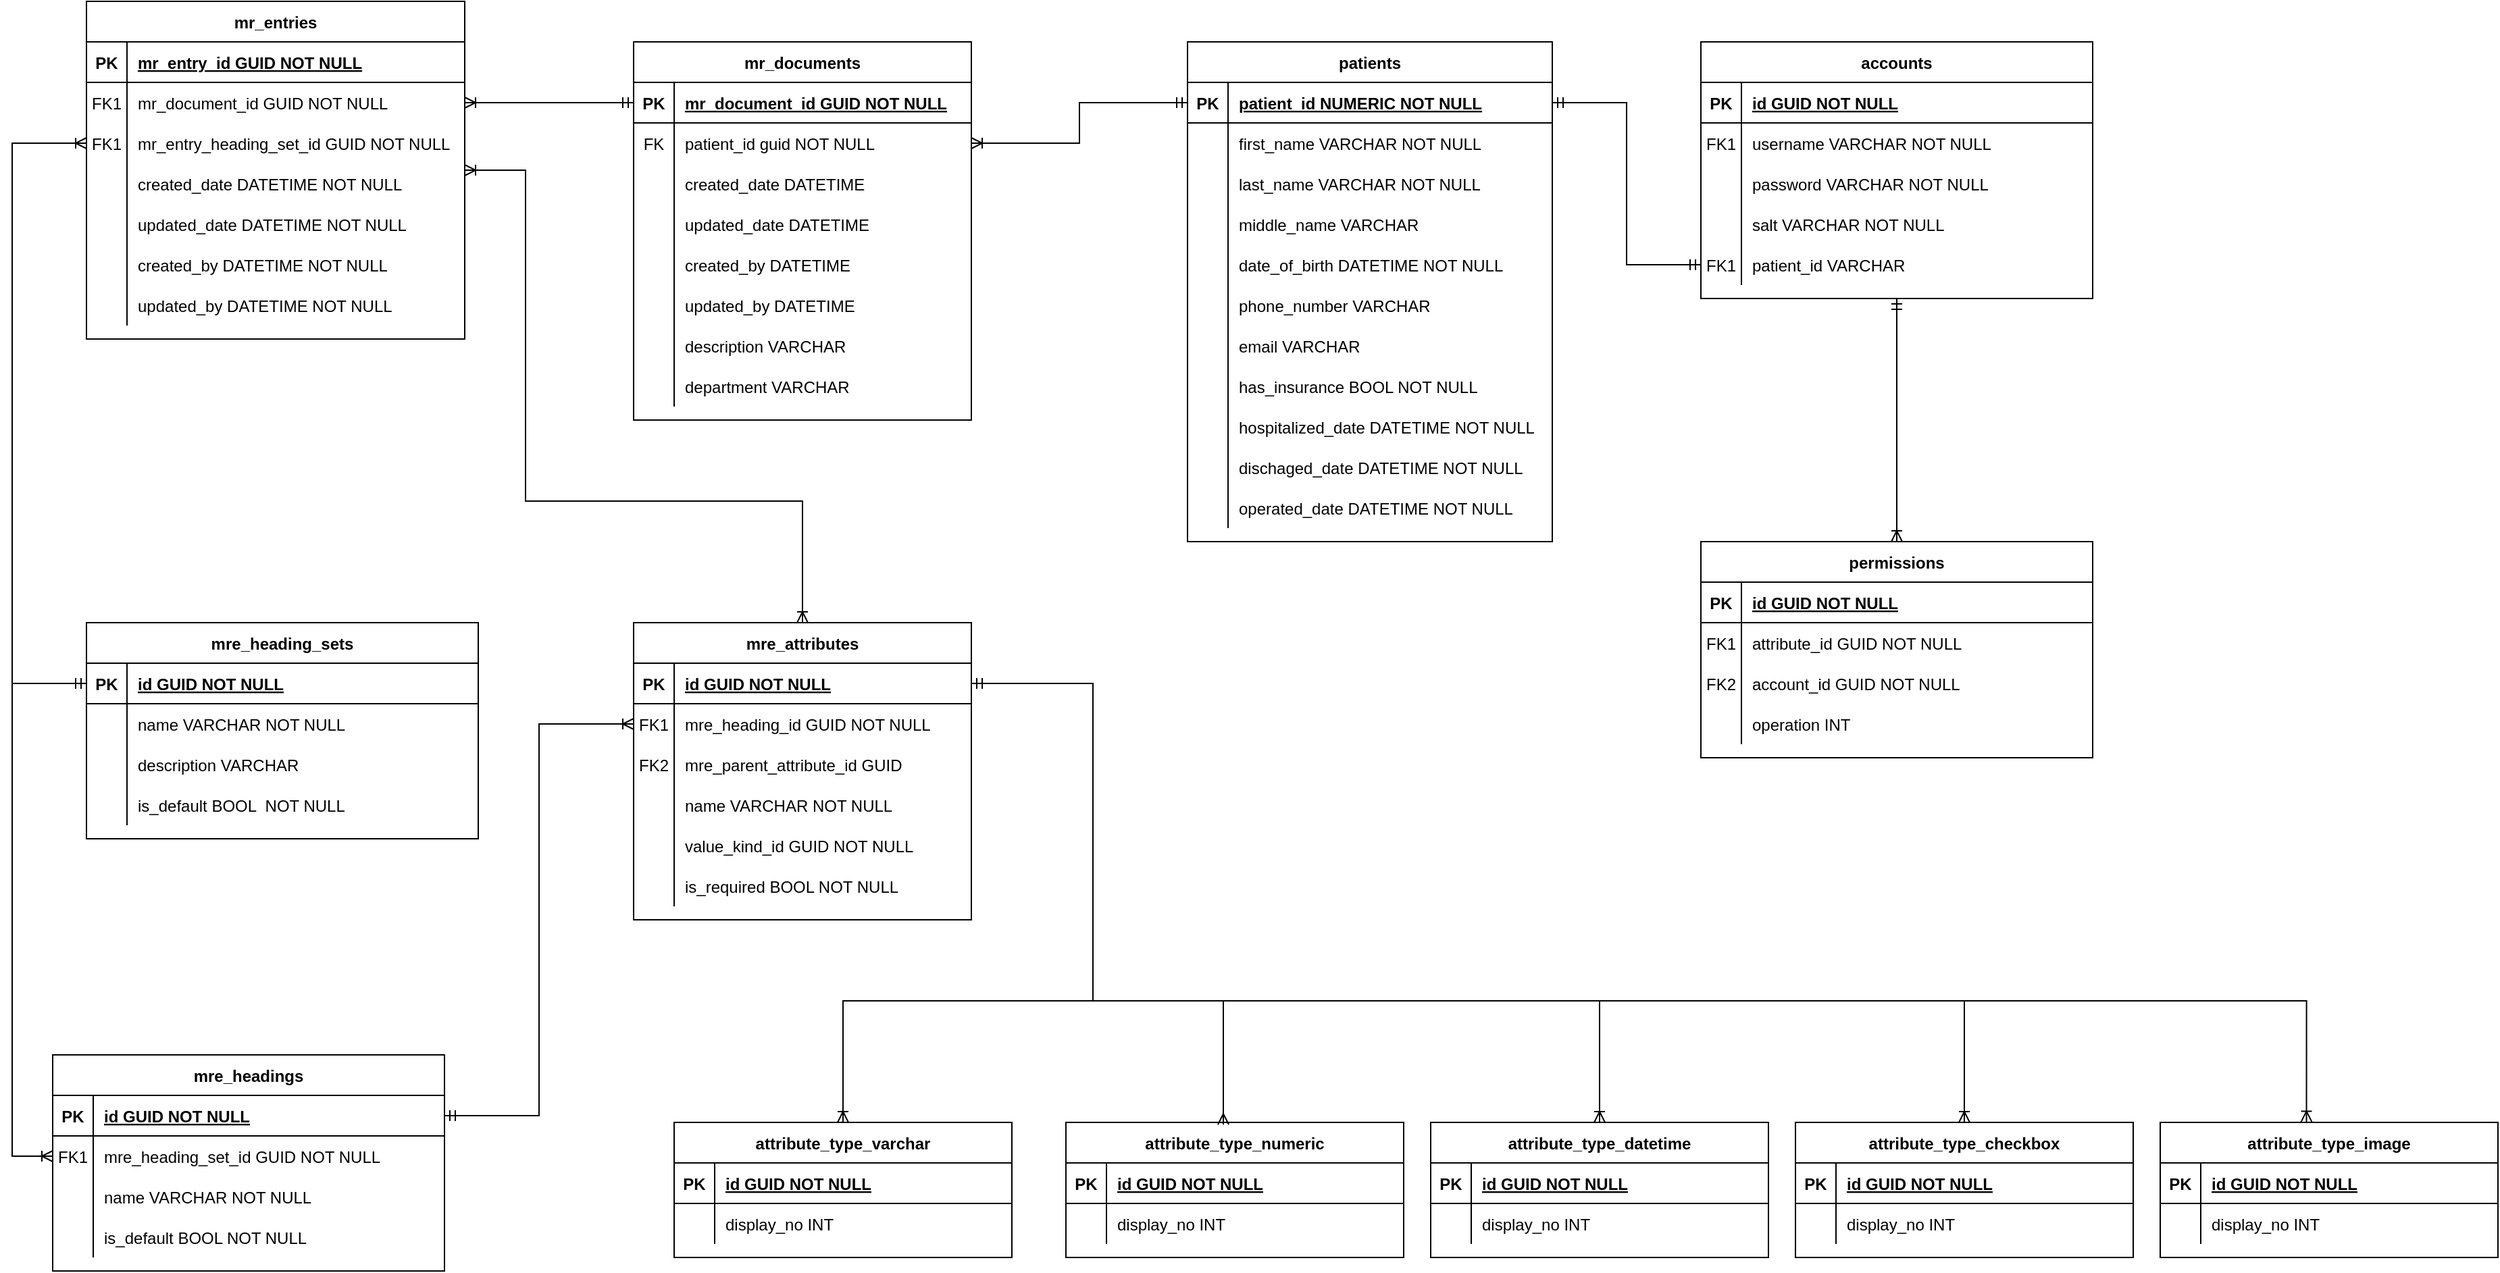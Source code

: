 <mxfile version="14.5.0"><diagram id="R2lEEEUBdFMjLlhIrx00" name="Page-1"><mxGraphModel dx="2725" dy="1283" grid="1" gridSize="10" guides="1" tooltips="1" connect="1" arrows="1" fold="1" page="1" pageScale="1" pageWidth="850" pageHeight="1100" math="0" shadow="0" extFonts="Permanent Marker^https://fonts.googleapis.com/css?family=Permanent+Marker"><root><mxCell id="0"/><mxCell id="1" parent="0"/><mxCell id="C-vyLk0tnHw3VtMMgP7b-2" value="patients" style="shape=table;startSize=30;container=1;collapsible=1;childLayout=tableLayout;fixedRows=1;rowLines=0;fontStyle=1;align=center;resizeLast=1;" parent="1" vertex="1"><mxGeometry x="450" y="90" width="270" height="370" as="geometry"/></mxCell><mxCell id="C-vyLk0tnHw3VtMMgP7b-3" value="" style="shape=partialRectangle;collapsible=0;dropTarget=0;pointerEvents=0;fillColor=none;points=[[0,0.5],[1,0.5]];portConstraint=eastwest;top=0;left=0;right=0;bottom=1;" parent="C-vyLk0tnHw3VtMMgP7b-2" vertex="1"><mxGeometry y="30" width="270" height="30" as="geometry"/></mxCell><mxCell id="C-vyLk0tnHw3VtMMgP7b-4" value="PK" style="shape=partialRectangle;overflow=hidden;connectable=0;fillColor=none;top=0;left=0;bottom=0;right=0;fontStyle=1;" parent="C-vyLk0tnHw3VtMMgP7b-3" vertex="1"><mxGeometry width="30" height="30" as="geometry"/></mxCell><mxCell id="C-vyLk0tnHw3VtMMgP7b-5" value="patient_id NUMERIC NOT NULL" style="shape=partialRectangle;overflow=hidden;connectable=0;fillColor=none;top=0;left=0;bottom=0;right=0;align=left;spacingLeft=6;fontStyle=5;" parent="C-vyLk0tnHw3VtMMgP7b-3" vertex="1"><mxGeometry x="30" width="240" height="30" as="geometry"/></mxCell><mxCell id="C-vyLk0tnHw3VtMMgP7b-6" value="" style="shape=partialRectangle;collapsible=0;dropTarget=0;pointerEvents=0;fillColor=none;points=[[0,0.5],[1,0.5]];portConstraint=eastwest;top=0;left=0;right=0;bottom=0;" parent="C-vyLk0tnHw3VtMMgP7b-2" vertex="1"><mxGeometry y="60" width="270" height="30" as="geometry"/></mxCell><mxCell id="C-vyLk0tnHw3VtMMgP7b-7" value="" style="shape=partialRectangle;overflow=hidden;connectable=0;fillColor=none;top=0;left=0;bottom=0;right=0;" parent="C-vyLk0tnHw3VtMMgP7b-6" vertex="1"><mxGeometry width="30" height="30" as="geometry"/></mxCell><mxCell id="C-vyLk0tnHw3VtMMgP7b-8" value="first_name VARCHAR NOT NULL" style="shape=partialRectangle;overflow=hidden;connectable=0;fillColor=none;top=0;left=0;bottom=0;right=0;align=left;spacingLeft=6;" parent="C-vyLk0tnHw3VtMMgP7b-6" vertex="1"><mxGeometry x="30" width="240" height="30" as="geometry"/></mxCell><mxCell id="C-vyLk0tnHw3VtMMgP7b-9" value="" style="shape=partialRectangle;collapsible=0;dropTarget=0;pointerEvents=0;fillColor=none;points=[[0,0.5],[1,0.5]];portConstraint=eastwest;top=0;left=0;right=0;bottom=0;" parent="C-vyLk0tnHw3VtMMgP7b-2" vertex="1"><mxGeometry y="90" width="270" height="30" as="geometry"/></mxCell><mxCell id="C-vyLk0tnHw3VtMMgP7b-10" value="" style="shape=partialRectangle;overflow=hidden;connectable=0;fillColor=none;top=0;left=0;bottom=0;right=0;" parent="C-vyLk0tnHw3VtMMgP7b-9" vertex="1"><mxGeometry width="30" height="30" as="geometry"/></mxCell><mxCell id="C-vyLk0tnHw3VtMMgP7b-11" value="last_name VARCHAR NOT NULL" style="shape=partialRectangle;overflow=hidden;connectable=0;fillColor=none;top=0;left=0;bottom=0;right=0;align=left;spacingLeft=6;" parent="C-vyLk0tnHw3VtMMgP7b-9" vertex="1"><mxGeometry x="30" width="240" height="30" as="geometry"/></mxCell><mxCell id="lvaLEvs-_A9bUy7tsKuC-11" value="" style="shape=partialRectangle;collapsible=0;dropTarget=0;pointerEvents=0;fillColor=none;points=[[0,0.5],[1,0.5]];portConstraint=eastwest;top=0;left=0;right=0;bottom=0;" vertex="1" parent="C-vyLk0tnHw3VtMMgP7b-2"><mxGeometry y="120" width="270" height="30" as="geometry"/></mxCell><mxCell id="lvaLEvs-_A9bUy7tsKuC-12" value="" style="shape=partialRectangle;overflow=hidden;connectable=0;fillColor=none;top=0;left=0;bottom=0;right=0;" vertex="1" parent="lvaLEvs-_A9bUy7tsKuC-11"><mxGeometry width="30" height="30" as="geometry"/></mxCell><mxCell id="lvaLEvs-_A9bUy7tsKuC-13" value="middle_name VARCHAR" style="shape=partialRectangle;overflow=hidden;connectable=0;fillColor=none;top=0;left=0;bottom=0;right=0;align=left;spacingLeft=6;" vertex="1" parent="lvaLEvs-_A9bUy7tsKuC-11"><mxGeometry x="30" width="240" height="30" as="geometry"/></mxCell><mxCell id="lvaLEvs-_A9bUy7tsKuC-14" value="" style="shape=partialRectangle;collapsible=0;dropTarget=0;pointerEvents=0;fillColor=none;points=[[0,0.5],[1,0.5]];portConstraint=eastwest;top=0;left=0;right=0;bottom=0;" vertex="1" parent="C-vyLk0tnHw3VtMMgP7b-2"><mxGeometry y="150" width="270" height="30" as="geometry"/></mxCell><mxCell id="lvaLEvs-_A9bUy7tsKuC-15" value="" style="shape=partialRectangle;overflow=hidden;connectable=0;fillColor=none;top=0;left=0;bottom=0;right=0;" vertex="1" parent="lvaLEvs-_A9bUy7tsKuC-14"><mxGeometry width="30" height="30" as="geometry"/></mxCell><mxCell id="lvaLEvs-_A9bUy7tsKuC-16" value="date_of_birth DATETIME NOT NULL" style="shape=partialRectangle;overflow=hidden;connectable=0;fillColor=none;top=0;left=0;bottom=0;right=0;align=left;spacingLeft=6;" vertex="1" parent="lvaLEvs-_A9bUy7tsKuC-14"><mxGeometry x="30" width="240" height="30" as="geometry"/></mxCell><mxCell id="lvaLEvs-_A9bUy7tsKuC-35" value="" style="shape=partialRectangle;collapsible=0;dropTarget=0;pointerEvents=0;fillColor=none;points=[[0,0.5],[1,0.5]];portConstraint=eastwest;top=0;left=0;right=0;bottom=0;" vertex="1" parent="C-vyLk0tnHw3VtMMgP7b-2"><mxGeometry y="180" width="270" height="30" as="geometry"/></mxCell><mxCell id="lvaLEvs-_A9bUy7tsKuC-36" value="" style="shape=partialRectangle;overflow=hidden;connectable=0;fillColor=none;top=0;left=0;bottom=0;right=0;" vertex="1" parent="lvaLEvs-_A9bUy7tsKuC-35"><mxGeometry width="30" height="30" as="geometry"/></mxCell><mxCell id="lvaLEvs-_A9bUy7tsKuC-37" value="phone_number VARCHAR" style="shape=partialRectangle;overflow=hidden;connectable=0;fillColor=none;top=0;left=0;bottom=0;right=0;align=left;spacingLeft=6;" vertex="1" parent="lvaLEvs-_A9bUy7tsKuC-35"><mxGeometry x="30" width="240" height="30" as="geometry"/></mxCell><mxCell id="lvaLEvs-_A9bUy7tsKuC-38" value="" style="shape=partialRectangle;collapsible=0;dropTarget=0;pointerEvents=0;fillColor=none;points=[[0,0.5],[1,0.5]];portConstraint=eastwest;top=0;left=0;right=0;bottom=0;" vertex="1" parent="C-vyLk0tnHw3VtMMgP7b-2"><mxGeometry y="210" width="270" height="30" as="geometry"/></mxCell><mxCell id="lvaLEvs-_A9bUy7tsKuC-39" value="" style="shape=partialRectangle;overflow=hidden;connectable=0;fillColor=none;top=0;left=0;bottom=0;right=0;" vertex="1" parent="lvaLEvs-_A9bUy7tsKuC-38"><mxGeometry width="30" height="30" as="geometry"/></mxCell><mxCell id="lvaLEvs-_A9bUy7tsKuC-40" value="email VARCHAR" style="shape=partialRectangle;overflow=hidden;connectable=0;fillColor=none;top=0;left=0;bottom=0;right=0;align=left;spacingLeft=6;" vertex="1" parent="lvaLEvs-_A9bUy7tsKuC-38"><mxGeometry x="30" width="240" height="30" as="geometry"/></mxCell><mxCell id="lvaLEvs-_A9bUy7tsKuC-17" value="" style="shape=partialRectangle;collapsible=0;dropTarget=0;pointerEvents=0;fillColor=none;points=[[0,0.5],[1,0.5]];portConstraint=eastwest;top=0;left=0;right=0;bottom=0;" vertex="1" parent="C-vyLk0tnHw3VtMMgP7b-2"><mxGeometry y="240" width="270" height="30" as="geometry"/></mxCell><mxCell id="lvaLEvs-_A9bUy7tsKuC-18" value="" style="shape=partialRectangle;overflow=hidden;connectable=0;fillColor=none;top=0;left=0;bottom=0;right=0;" vertex="1" parent="lvaLEvs-_A9bUy7tsKuC-17"><mxGeometry width="30" height="30" as="geometry"/></mxCell><mxCell id="lvaLEvs-_A9bUy7tsKuC-19" value="has_insurance BOOL NOT NULL" style="shape=partialRectangle;overflow=hidden;connectable=0;fillColor=none;top=0;left=0;bottom=0;right=0;align=left;spacingLeft=6;" vertex="1" parent="lvaLEvs-_A9bUy7tsKuC-17"><mxGeometry x="30" width="240" height="30" as="geometry"/></mxCell><mxCell id="lvaLEvs-_A9bUy7tsKuC-23" value="" style="shape=partialRectangle;collapsible=0;dropTarget=0;pointerEvents=0;fillColor=none;points=[[0,0.5],[1,0.5]];portConstraint=eastwest;top=0;left=0;right=0;bottom=0;" vertex="1" parent="C-vyLk0tnHw3VtMMgP7b-2"><mxGeometry y="270" width="270" height="30" as="geometry"/></mxCell><mxCell id="lvaLEvs-_A9bUy7tsKuC-24" value="" style="shape=partialRectangle;overflow=hidden;connectable=0;fillColor=none;top=0;left=0;bottom=0;right=0;" vertex="1" parent="lvaLEvs-_A9bUy7tsKuC-23"><mxGeometry width="30" height="30" as="geometry"/></mxCell><mxCell id="lvaLEvs-_A9bUy7tsKuC-25" value="hospitalized_date DATETIME NOT NULL" style="shape=partialRectangle;overflow=hidden;connectable=0;fillColor=none;top=0;left=0;bottom=0;right=0;align=left;spacingLeft=6;" vertex="1" parent="lvaLEvs-_A9bUy7tsKuC-23"><mxGeometry x="30" width="240" height="30" as="geometry"/></mxCell><mxCell id="lvaLEvs-_A9bUy7tsKuC-26" value="" style="shape=partialRectangle;collapsible=0;dropTarget=0;pointerEvents=0;fillColor=none;points=[[0,0.5],[1,0.5]];portConstraint=eastwest;top=0;left=0;right=0;bottom=0;" vertex="1" parent="C-vyLk0tnHw3VtMMgP7b-2"><mxGeometry y="300" width="270" height="30" as="geometry"/></mxCell><mxCell id="lvaLEvs-_A9bUy7tsKuC-27" value="" style="shape=partialRectangle;overflow=hidden;connectable=0;fillColor=none;top=0;left=0;bottom=0;right=0;" vertex="1" parent="lvaLEvs-_A9bUy7tsKuC-26"><mxGeometry width="30" height="30" as="geometry"/></mxCell><mxCell id="lvaLEvs-_A9bUy7tsKuC-28" value="dischaged_date DATETIME NOT NULL" style="shape=partialRectangle;overflow=hidden;connectable=0;fillColor=none;top=0;left=0;bottom=0;right=0;align=left;spacingLeft=6;" vertex="1" parent="lvaLEvs-_A9bUy7tsKuC-26"><mxGeometry x="30" width="240" height="30" as="geometry"/></mxCell><mxCell id="lvaLEvs-_A9bUy7tsKuC-29" value="" style="shape=partialRectangle;collapsible=0;dropTarget=0;pointerEvents=0;fillColor=none;points=[[0,0.5],[1,0.5]];portConstraint=eastwest;top=0;left=0;right=0;bottom=0;" vertex="1" parent="C-vyLk0tnHw3VtMMgP7b-2"><mxGeometry y="330" width="270" height="30" as="geometry"/></mxCell><mxCell id="lvaLEvs-_A9bUy7tsKuC-30" value="" style="shape=partialRectangle;overflow=hidden;connectable=0;fillColor=none;top=0;left=0;bottom=0;right=0;" vertex="1" parent="lvaLEvs-_A9bUy7tsKuC-29"><mxGeometry width="30" height="30" as="geometry"/></mxCell><mxCell id="lvaLEvs-_A9bUy7tsKuC-31" value="operated_date DATETIME NOT NULL" style="shape=partialRectangle;overflow=hidden;connectable=0;fillColor=none;top=0;left=0;bottom=0;right=0;align=left;spacingLeft=6;" vertex="1" parent="lvaLEvs-_A9bUy7tsKuC-29"><mxGeometry x="30" width="240" height="30" as="geometry"/></mxCell><mxCell id="lvaLEvs-_A9bUy7tsKuC-181" style="edgeStyle=orthogonalEdgeStyle;rounded=0;orthogonalLoop=1;jettySize=auto;html=1;startArrow=ERoneToMany;startFill=0;endArrow=ERmandOne;endFill=0;exitX=0.5;exitY=0;exitDx=0;exitDy=0;entryX=1;entryY=0.5;entryDx=0;entryDy=0;" edge="1" parent="1" source="C-vyLk0tnHw3VtMMgP7b-13" target="lvaLEvs-_A9bUy7tsKuC-112"><mxGeometry relative="1" as="geometry"><Array as="points"><mxPoint x="195" y="800"/><mxPoint x="380" y="800"/><mxPoint x="380" y="565"/></Array></mxGeometry></mxCell><mxCell id="C-vyLk0tnHw3VtMMgP7b-13" value="attribute_type_varchar" style="shape=table;startSize=30;container=1;collapsible=1;childLayout=tableLayout;fixedRows=1;rowLines=0;fontStyle=1;align=center;resizeLast=1;" parent="1" vertex="1"><mxGeometry x="70" y="890" width="250" height="100" as="geometry"/></mxCell><mxCell id="C-vyLk0tnHw3VtMMgP7b-14" value="" style="shape=partialRectangle;collapsible=0;dropTarget=0;pointerEvents=0;fillColor=none;points=[[0,0.5],[1,0.5]];portConstraint=eastwest;top=0;left=0;right=0;bottom=1;" parent="C-vyLk0tnHw3VtMMgP7b-13" vertex="1"><mxGeometry y="30" width="250" height="30" as="geometry"/></mxCell><mxCell id="C-vyLk0tnHw3VtMMgP7b-15" value="PK" style="shape=partialRectangle;overflow=hidden;connectable=0;fillColor=none;top=0;left=0;bottom=0;right=0;fontStyle=1;" parent="C-vyLk0tnHw3VtMMgP7b-14" vertex="1"><mxGeometry width="30" height="30" as="geometry"/></mxCell><mxCell id="C-vyLk0tnHw3VtMMgP7b-16" value="id GUID NOT NULL" style="shape=partialRectangle;overflow=hidden;connectable=0;fillColor=none;top=0;left=0;bottom=0;right=0;align=left;spacingLeft=6;fontStyle=5;" parent="C-vyLk0tnHw3VtMMgP7b-14" vertex="1"><mxGeometry x="30" width="220" height="30" as="geometry"/></mxCell><mxCell id="C-vyLk0tnHw3VtMMgP7b-17" value="" style="shape=partialRectangle;collapsible=0;dropTarget=0;pointerEvents=0;fillColor=none;points=[[0,0.5],[1,0.5]];portConstraint=eastwest;top=0;left=0;right=0;bottom=0;" parent="C-vyLk0tnHw3VtMMgP7b-13" vertex="1"><mxGeometry y="60" width="250" height="30" as="geometry"/></mxCell><mxCell id="C-vyLk0tnHw3VtMMgP7b-18" value="" style="shape=partialRectangle;overflow=hidden;connectable=0;fillColor=none;top=0;left=0;bottom=0;right=0;" parent="C-vyLk0tnHw3VtMMgP7b-17" vertex="1"><mxGeometry width="30" height="30" as="geometry"/></mxCell><mxCell id="C-vyLk0tnHw3VtMMgP7b-19" value="display_no INT" style="shape=partialRectangle;overflow=hidden;connectable=0;fillColor=none;top=0;left=0;bottom=0;right=0;align=left;spacingLeft=6;" parent="C-vyLk0tnHw3VtMMgP7b-17" vertex="1"><mxGeometry x="30" width="220" height="30" as="geometry"/></mxCell><mxCell id="lvaLEvs-_A9bUy7tsKuC-44" style="edgeStyle=orthogonalEdgeStyle;rounded=0;orthogonalLoop=1;jettySize=auto;html=1;endArrow=ERmandOne;endFill=0;exitX=1;exitY=0.5;exitDx=0;exitDy=0;startArrow=ERoneToMany;startFill=0;" edge="1" parent="1" source="C-vyLk0tnHw3VtMMgP7b-27" target="C-vyLk0tnHw3VtMMgP7b-3"><mxGeometry relative="1" as="geometry"/></mxCell><mxCell id="C-vyLk0tnHw3VtMMgP7b-23" value="mr_documents" style="shape=table;startSize=30;container=1;collapsible=1;childLayout=tableLayout;fixedRows=1;rowLines=0;fontStyle=1;align=center;resizeLast=1;" parent="1" vertex="1"><mxGeometry x="40" y="90" width="250" height="280" as="geometry"/></mxCell><mxCell id="C-vyLk0tnHw3VtMMgP7b-24" value="" style="shape=partialRectangle;collapsible=0;dropTarget=0;pointerEvents=0;fillColor=none;points=[[0,0.5],[1,0.5]];portConstraint=eastwest;top=0;left=0;right=0;bottom=1;" parent="C-vyLk0tnHw3VtMMgP7b-23" vertex="1"><mxGeometry y="30" width="250" height="30" as="geometry"/></mxCell><mxCell id="C-vyLk0tnHw3VtMMgP7b-25" value="PK" style="shape=partialRectangle;overflow=hidden;connectable=0;fillColor=none;top=0;left=0;bottom=0;right=0;fontStyle=1;" parent="C-vyLk0tnHw3VtMMgP7b-24" vertex="1"><mxGeometry width="30" height="30" as="geometry"/></mxCell><mxCell id="C-vyLk0tnHw3VtMMgP7b-26" value="mr_document_id GUID NOT NULL" style="shape=partialRectangle;overflow=hidden;connectable=0;fillColor=none;top=0;left=0;bottom=0;right=0;align=left;spacingLeft=6;fontStyle=5;" parent="C-vyLk0tnHw3VtMMgP7b-24" vertex="1"><mxGeometry x="30" width="220" height="30" as="geometry"/></mxCell><mxCell id="C-vyLk0tnHw3VtMMgP7b-27" value="" style="shape=partialRectangle;collapsible=0;dropTarget=0;pointerEvents=0;fillColor=none;points=[[0,0.5],[1,0.5]];portConstraint=eastwest;top=0;left=0;right=0;bottom=0;" parent="C-vyLk0tnHw3VtMMgP7b-23" vertex="1"><mxGeometry y="60" width="250" height="30" as="geometry"/></mxCell><mxCell id="C-vyLk0tnHw3VtMMgP7b-28" value="FK" style="shape=partialRectangle;overflow=hidden;connectable=0;fillColor=none;top=0;left=0;bottom=0;right=0;" parent="C-vyLk0tnHw3VtMMgP7b-27" vertex="1"><mxGeometry width="30" height="30" as="geometry"/></mxCell><mxCell id="C-vyLk0tnHw3VtMMgP7b-29" value="patient_id guid NOT NULL" style="shape=partialRectangle;overflow=hidden;connectable=0;fillColor=none;top=0;left=0;bottom=0;right=0;align=left;spacingLeft=6;" parent="C-vyLk0tnHw3VtMMgP7b-27" vertex="1"><mxGeometry x="30" width="220" height="30" as="geometry"/></mxCell><mxCell id="lvaLEvs-_A9bUy7tsKuC-41" value="" style="shape=partialRectangle;collapsible=0;dropTarget=0;pointerEvents=0;fillColor=none;points=[[0,0.5],[1,0.5]];portConstraint=eastwest;top=0;left=0;right=0;bottom=0;" vertex="1" parent="C-vyLk0tnHw3VtMMgP7b-23"><mxGeometry y="90" width="250" height="30" as="geometry"/></mxCell><mxCell id="lvaLEvs-_A9bUy7tsKuC-42" value="" style="shape=partialRectangle;overflow=hidden;connectable=0;fillColor=none;top=0;left=0;bottom=0;right=0;" vertex="1" parent="lvaLEvs-_A9bUy7tsKuC-41"><mxGeometry width="30" height="30" as="geometry"/></mxCell><mxCell id="lvaLEvs-_A9bUy7tsKuC-43" value="created_date DATETIME" style="shape=partialRectangle;overflow=hidden;connectable=0;fillColor=none;top=0;left=0;bottom=0;right=0;align=left;spacingLeft=6;" vertex="1" parent="lvaLEvs-_A9bUy7tsKuC-41"><mxGeometry x="30" width="220" height="30" as="geometry"/></mxCell><mxCell id="lvaLEvs-_A9bUy7tsKuC-65" value="" style="shape=partialRectangle;collapsible=0;dropTarget=0;pointerEvents=0;fillColor=none;points=[[0,0.5],[1,0.5]];portConstraint=eastwest;top=0;left=0;right=0;bottom=0;" vertex="1" parent="C-vyLk0tnHw3VtMMgP7b-23"><mxGeometry y="120" width="250" height="30" as="geometry"/></mxCell><mxCell id="lvaLEvs-_A9bUy7tsKuC-66" value="" style="shape=partialRectangle;overflow=hidden;connectable=0;fillColor=none;top=0;left=0;bottom=0;right=0;" vertex="1" parent="lvaLEvs-_A9bUy7tsKuC-65"><mxGeometry width="30" height="30" as="geometry"/></mxCell><mxCell id="lvaLEvs-_A9bUy7tsKuC-67" value="updated_date DATETIME" style="shape=partialRectangle;overflow=hidden;connectable=0;fillColor=none;top=0;left=0;bottom=0;right=0;align=left;spacingLeft=6;" vertex="1" parent="lvaLEvs-_A9bUy7tsKuC-65"><mxGeometry x="30" width="220" height="30" as="geometry"/></mxCell><mxCell id="lvaLEvs-_A9bUy7tsKuC-68" value="" style="shape=partialRectangle;collapsible=0;dropTarget=0;pointerEvents=0;fillColor=none;points=[[0,0.5],[1,0.5]];portConstraint=eastwest;top=0;left=0;right=0;bottom=0;" vertex="1" parent="C-vyLk0tnHw3VtMMgP7b-23"><mxGeometry y="150" width="250" height="30" as="geometry"/></mxCell><mxCell id="lvaLEvs-_A9bUy7tsKuC-69" value="" style="shape=partialRectangle;overflow=hidden;connectable=0;fillColor=none;top=0;left=0;bottom=0;right=0;" vertex="1" parent="lvaLEvs-_A9bUy7tsKuC-68"><mxGeometry width="30" height="30" as="geometry"/></mxCell><mxCell id="lvaLEvs-_A9bUy7tsKuC-70" value="created_by DATETIME" style="shape=partialRectangle;overflow=hidden;connectable=0;fillColor=none;top=0;left=0;bottom=0;right=0;align=left;spacingLeft=6;" vertex="1" parent="lvaLEvs-_A9bUy7tsKuC-68"><mxGeometry x="30" width="220" height="30" as="geometry"/></mxCell><mxCell id="lvaLEvs-_A9bUy7tsKuC-71" value="" style="shape=partialRectangle;collapsible=0;dropTarget=0;pointerEvents=0;fillColor=none;points=[[0,0.5],[1,0.5]];portConstraint=eastwest;top=0;left=0;right=0;bottom=0;" vertex="1" parent="C-vyLk0tnHw3VtMMgP7b-23"><mxGeometry y="180" width="250" height="30" as="geometry"/></mxCell><mxCell id="lvaLEvs-_A9bUy7tsKuC-72" value="" style="shape=partialRectangle;overflow=hidden;connectable=0;fillColor=none;top=0;left=0;bottom=0;right=0;" vertex="1" parent="lvaLEvs-_A9bUy7tsKuC-71"><mxGeometry width="30" height="30" as="geometry"/></mxCell><mxCell id="lvaLEvs-_A9bUy7tsKuC-73" value="updated_by DATETIME" style="shape=partialRectangle;overflow=hidden;connectable=0;fillColor=none;top=0;left=0;bottom=0;right=0;align=left;spacingLeft=6;" vertex="1" parent="lvaLEvs-_A9bUy7tsKuC-71"><mxGeometry x="30" width="220" height="30" as="geometry"/></mxCell><mxCell id="lvaLEvs-_A9bUy7tsKuC-45" value="" style="shape=partialRectangle;collapsible=0;dropTarget=0;pointerEvents=0;fillColor=none;points=[[0,0.5],[1,0.5]];portConstraint=eastwest;top=0;left=0;right=0;bottom=0;" vertex="1" parent="C-vyLk0tnHw3VtMMgP7b-23"><mxGeometry y="210" width="250" height="30" as="geometry"/></mxCell><mxCell id="lvaLEvs-_A9bUy7tsKuC-46" value="" style="shape=partialRectangle;overflow=hidden;connectable=0;fillColor=none;top=0;left=0;bottom=0;right=0;" vertex="1" parent="lvaLEvs-_A9bUy7tsKuC-45"><mxGeometry width="30" height="30" as="geometry"/></mxCell><mxCell id="lvaLEvs-_A9bUy7tsKuC-47" value="description VARCHAR" style="shape=partialRectangle;overflow=hidden;connectable=0;fillColor=none;top=0;left=0;bottom=0;right=0;align=left;spacingLeft=6;" vertex="1" parent="lvaLEvs-_A9bUy7tsKuC-45"><mxGeometry x="30" width="220" height="30" as="geometry"/></mxCell><mxCell id="lvaLEvs-_A9bUy7tsKuC-48" value="" style="shape=partialRectangle;collapsible=0;dropTarget=0;pointerEvents=0;fillColor=none;points=[[0,0.5],[1,0.5]];portConstraint=eastwest;top=0;left=0;right=0;bottom=0;" vertex="1" parent="C-vyLk0tnHw3VtMMgP7b-23"><mxGeometry y="240" width="250" height="30" as="geometry"/></mxCell><mxCell id="lvaLEvs-_A9bUy7tsKuC-49" value="" style="shape=partialRectangle;overflow=hidden;connectable=0;fillColor=none;top=0;left=0;bottom=0;right=0;" vertex="1" parent="lvaLEvs-_A9bUy7tsKuC-48"><mxGeometry width="30" height="30" as="geometry"/></mxCell><mxCell id="lvaLEvs-_A9bUy7tsKuC-50" value="department VARCHAR" style="shape=partialRectangle;overflow=hidden;connectable=0;fillColor=none;top=0;left=0;bottom=0;right=0;align=left;spacingLeft=6;" vertex="1" parent="lvaLEvs-_A9bUy7tsKuC-48"><mxGeometry x="30" width="220" height="30" as="geometry"/></mxCell><mxCell id="lvaLEvs-_A9bUy7tsKuC-2" value="" style="shape=partialRectangle;overflow=hidden;connectable=0;fillColor=none;top=0;left=0;bottom=0;right=0;" vertex="1" parent="1"><mxGeometry x="450" y="240" width="30" height="30" as="geometry"/></mxCell><mxCell id="lvaLEvs-_A9bUy7tsKuC-4" value="" style="shape=partialRectangle;overflow=hidden;connectable=0;fillColor=none;top=0;left=0;bottom=0;right=0;" vertex="1" parent="1"><mxGeometry x="450" y="270" width="30" height="30" as="geometry"/></mxCell><mxCell id="lvaLEvs-_A9bUy7tsKuC-7" value="" style="shape=partialRectangle;overflow=hidden;connectable=0;fillColor=none;top=0;left=0;bottom=0;right=0;" vertex="1" parent="1"><mxGeometry x="450" y="300" width="30" height="30" as="geometry"/></mxCell><mxCell id="lvaLEvs-_A9bUy7tsKuC-9" value="" style="shape=partialRectangle;overflow=hidden;connectable=0;fillColor=none;top=0;left=0;bottom=0;right=0;" vertex="1" parent="1"><mxGeometry x="450" y="330" width="30" height="30" as="geometry"/></mxCell><mxCell id="lvaLEvs-_A9bUy7tsKuC-219" style="edgeStyle=orthogonalEdgeStyle;rounded=0;orthogonalLoop=1;jettySize=auto;html=1;startArrow=ERoneToMany;startFill=0;endArrow=ERoneToMany;endFill=0;" edge="1" parent="1" source="lvaLEvs-_A9bUy7tsKuC-51" target="lvaLEvs-_A9bUy7tsKuC-111"><mxGeometry relative="1" as="geometry"><Array as="points"><mxPoint x="-40" y="185"/><mxPoint x="-40" y="430"/><mxPoint x="165" y="430"/></Array></mxGeometry></mxCell><mxCell id="lvaLEvs-_A9bUy7tsKuC-51" value="mr_entries" style="shape=table;startSize=30;container=1;collapsible=1;childLayout=tableLayout;fixedRows=1;rowLines=0;fontStyle=1;align=center;resizeLast=1;" vertex="1" parent="1"><mxGeometry x="-365" y="60" width="280" height="250" as="geometry"/></mxCell><mxCell id="lvaLEvs-_A9bUy7tsKuC-52" value="" style="shape=partialRectangle;collapsible=0;dropTarget=0;pointerEvents=0;fillColor=none;points=[[0,0.5],[1,0.5]];portConstraint=eastwest;top=0;left=0;right=0;bottom=1;" vertex="1" parent="lvaLEvs-_A9bUy7tsKuC-51"><mxGeometry y="30" width="280" height="30" as="geometry"/></mxCell><mxCell id="lvaLEvs-_A9bUy7tsKuC-53" value="PK" style="shape=partialRectangle;overflow=hidden;connectable=0;fillColor=none;top=0;left=0;bottom=0;right=0;fontStyle=1;" vertex="1" parent="lvaLEvs-_A9bUy7tsKuC-52"><mxGeometry width="30" height="30" as="geometry"/></mxCell><mxCell id="lvaLEvs-_A9bUy7tsKuC-54" value="mr_entry_id GUID NOT NULL" style="shape=partialRectangle;overflow=hidden;connectable=0;fillColor=none;top=0;left=0;bottom=0;right=0;align=left;spacingLeft=6;fontStyle=5;" vertex="1" parent="lvaLEvs-_A9bUy7tsKuC-52"><mxGeometry x="30" width="250" height="30" as="geometry"/></mxCell><mxCell id="lvaLEvs-_A9bUy7tsKuC-90" value="" style="shape=partialRectangle;collapsible=0;dropTarget=0;pointerEvents=0;fillColor=none;points=[[0,0.5],[1,0.5]];portConstraint=eastwest;top=0;left=0;right=0;bottom=0;" vertex="1" parent="lvaLEvs-_A9bUy7tsKuC-51"><mxGeometry y="60" width="280" height="30" as="geometry"/></mxCell><mxCell id="lvaLEvs-_A9bUy7tsKuC-91" value="FK1" style="shape=partialRectangle;overflow=hidden;connectable=0;fillColor=none;top=0;left=0;bottom=0;right=0;" vertex="1" parent="lvaLEvs-_A9bUy7tsKuC-90"><mxGeometry width="30" height="30" as="geometry"/></mxCell><mxCell id="lvaLEvs-_A9bUy7tsKuC-92" value="mr_document_id GUID NOT NULL" style="shape=partialRectangle;overflow=hidden;connectable=0;fillColor=none;top=0;left=0;bottom=0;right=0;align=left;spacingLeft=6;" vertex="1" parent="lvaLEvs-_A9bUy7tsKuC-90"><mxGeometry x="30" width="250" height="30" as="geometry"/></mxCell><mxCell id="lvaLEvs-_A9bUy7tsKuC-55" value="" style="shape=partialRectangle;collapsible=0;dropTarget=0;pointerEvents=0;fillColor=none;points=[[0,0.5],[1,0.5]];portConstraint=eastwest;top=0;left=0;right=0;bottom=0;" vertex="1" parent="lvaLEvs-_A9bUy7tsKuC-51"><mxGeometry y="90" width="280" height="30" as="geometry"/></mxCell><mxCell id="lvaLEvs-_A9bUy7tsKuC-56" value="FK1" style="shape=partialRectangle;overflow=hidden;connectable=0;fillColor=none;top=0;left=0;bottom=0;right=0;" vertex="1" parent="lvaLEvs-_A9bUy7tsKuC-55"><mxGeometry width="30" height="30" as="geometry"/></mxCell><mxCell id="lvaLEvs-_A9bUy7tsKuC-57" value="mr_entry_heading_set_id GUID NOT NULL" style="shape=partialRectangle;overflow=hidden;connectable=0;fillColor=none;top=0;left=0;bottom=0;right=0;align=left;spacingLeft=6;" vertex="1" parent="lvaLEvs-_A9bUy7tsKuC-55"><mxGeometry x="30" width="250" height="30" as="geometry"/></mxCell><mxCell id="lvaLEvs-_A9bUy7tsKuC-58" value="" style="shape=partialRectangle;collapsible=0;dropTarget=0;pointerEvents=0;fillColor=none;points=[[0,0.5],[1,0.5]];portConstraint=eastwest;top=0;left=0;right=0;bottom=0;" vertex="1" parent="lvaLEvs-_A9bUy7tsKuC-51"><mxGeometry y="120" width="280" height="30" as="geometry"/></mxCell><mxCell id="lvaLEvs-_A9bUy7tsKuC-59" value="" style="shape=partialRectangle;overflow=hidden;connectable=0;fillColor=none;top=0;left=0;bottom=0;right=0;" vertex="1" parent="lvaLEvs-_A9bUy7tsKuC-58"><mxGeometry width="30" height="30" as="geometry"/></mxCell><mxCell id="lvaLEvs-_A9bUy7tsKuC-60" value="created_date DATETIME NOT NULL" style="shape=partialRectangle;overflow=hidden;connectable=0;fillColor=none;top=0;left=0;bottom=0;right=0;align=left;spacingLeft=6;" vertex="1" parent="lvaLEvs-_A9bUy7tsKuC-58"><mxGeometry x="30" width="250" height="30" as="geometry"/></mxCell><mxCell id="lvaLEvs-_A9bUy7tsKuC-62" value="" style="shape=partialRectangle;collapsible=0;dropTarget=0;pointerEvents=0;fillColor=none;points=[[0,0.5],[1,0.5]];portConstraint=eastwest;top=0;left=0;right=0;bottom=0;" vertex="1" parent="lvaLEvs-_A9bUy7tsKuC-51"><mxGeometry y="150" width="280" height="30" as="geometry"/></mxCell><mxCell id="lvaLEvs-_A9bUy7tsKuC-63" value="" style="shape=partialRectangle;overflow=hidden;connectable=0;fillColor=none;top=0;left=0;bottom=0;right=0;" vertex="1" parent="lvaLEvs-_A9bUy7tsKuC-62"><mxGeometry width="30" height="30" as="geometry"/></mxCell><mxCell id="lvaLEvs-_A9bUy7tsKuC-64" value="updated_date DATETIME NOT NULL" style="shape=partialRectangle;overflow=hidden;connectable=0;fillColor=none;top=0;left=0;bottom=0;right=0;align=left;spacingLeft=6;" vertex="1" parent="lvaLEvs-_A9bUy7tsKuC-62"><mxGeometry x="30" width="250" height="30" as="geometry"/></mxCell><mxCell id="lvaLEvs-_A9bUy7tsKuC-74" value="" style="shape=partialRectangle;collapsible=0;dropTarget=0;pointerEvents=0;fillColor=none;points=[[0,0.5],[1,0.5]];portConstraint=eastwest;top=0;left=0;right=0;bottom=0;" vertex="1" parent="lvaLEvs-_A9bUy7tsKuC-51"><mxGeometry y="180" width="280" height="30" as="geometry"/></mxCell><mxCell id="lvaLEvs-_A9bUy7tsKuC-75" value="" style="shape=partialRectangle;overflow=hidden;connectable=0;fillColor=none;top=0;left=0;bottom=0;right=0;" vertex="1" parent="lvaLEvs-_A9bUy7tsKuC-74"><mxGeometry width="30" height="30" as="geometry"/></mxCell><mxCell id="lvaLEvs-_A9bUy7tsKuC-76" value="created_by DATETIME NOT NULL" style="shape=partialRectangle;overflow=hidden;connectable=0;fillColor=none;top=0;left=0;bottom=0;right=0;align=left;spacingLeft=6;" vertex="1" parent="lvaLEvs-_A9bUy7tsKuC-74"><mxGeometry x="30" width="250" height="30" as="geometry"/></mxCell><mxCell id="lvaLEvs-_A9bUy7tsKuC-77" value="" style="shape=partialRectangle;collapsible=0;dropTarget=0;pointerEvents=0;fillColor=none;points=[[0,0.5],[1,0.5]];portConstraint=eastwest;top=0;left=0;right=0;bottom=0;" vertex="1" parent="lvaLEvs-_A9bUy7tsKuC-51"><mxGeometry y="210" width="280" height="30" as="geometry"/></mxCell><mxCell id="lvaLEvs-_A9bUy7tsKuC-78" value="" style="shape=partialRectangle;overflow=hidden;connectable=0;fillColor=none;top=0;left=0;bottom=0;right=0;" vertex="1" parent="lvaLEvs-_A9bUy7tsKuC-77"><mxGeometry width="30" height="30" as="geometry"/></mxCell><mxCell id="lvaLEvs-_A9bUy7tsKuC-79" value="updated_by DATETIME NOT NULL" style="shape=partialRectangle;overflow=hidden;connectable=0;fillColor=none;top=0;left=0;bottom=0;right=0;align=left;spacingLeft=6;" vertex="1" parent="lvaLEvs-_A9bUy7tsKuC-77"><mxGeometry x="30" width="250" height="30" as="geometry"/></mxCell><mxCell id="lvaLEvs-_A9bUy7tsKuC-61" style="edgeStyle=orthogonalEdgeStyle;rounded=0;orthogonalLoop=1;jettySize=auto;html=1;entryX=0;entryY=0.5;entryDx=0;entryDy=0;startArrow=ERoneToMany;startFill=0;endArrow=ERmandOne;endFill=0;exitX=1;exitY=0.5;exitDx=0;exitDy=0;" edge="1" parent="1" source="lvaLEvs-_A9bUy7tsKuC-90" target="C-vyLk0tnHw3VtMMgP7b-24"><mxGeometry relative="1" as="geometry"/></mxCell><mxCell id="lvaLEvs-_A9bUy7tsKuC-80" value="mre_heading_sets" style="shape=table;startSize=30;container=1;collapsible=1;childLayout=tableLayout;fixedRows=1;rowLines=0;fontStyle=1;align=center;resizeLast=1;" vertex="1" parent="1"><mxGeometry x="-365" y="520" width="290" height="160" as="geometry"/></mxCell><mxCell id="lvaLEvs-_A9bUy7tsKuC-81" value="" style="shape=partialRectangle;collapsible=0;dropTarget=0;pointerEvents=0;fillColor=none;points=[[0,0.5],[1,0.5]];portConstraint=eastwest;top=0;left=0;right=0;bottom=1;" vertex="1" parent="lvaLEvs-_A9bUy7tsKuC-80"><mxGeometry y="30" width="290" height="30" as="geometry"/></mxCell><mxCell id="lvaLEvs-_A9bUy7tsKuC-82" value="PK" style="shape=partialRectangle;overflow=hidden;connectable=0;fillColor=none;top=0;left=0;bottom=0;right=0;fontStyle=1;" vertex="1" parent="lvaLEvs-_A9bUy7tsKuC-81"><mxGeometry width="30" height="30" as="geometry"/></mxCell><mxCell id="lvaLEvs-_A9bUy7tsKuC-83" value="id GUID NOT NULL" style="shape=partialRectangle;overflow=hidden;connectable=0;fillColor=none;top=0;left=0;bottom=0;right=0;align=left;spacingLeft=6;fontStyle=5;" vertex="1" parent="lvaLEvs-_A9bUy7tsKuC-81"><mxGeometry x="30" width="260" height="30" as="geometry"/></mxCell><mxCell id="lvaLEvs-_A9bUy7tsKuC-84" value="" style="shape=partialRectangle;collapsible=0;dropTarget=0;pointerEvents=0;fillColor=none;points=[[0,0.5],[1,0.5]];portConstraint=eastwest;top=0;left=0;right=0;bottom=0;" vertex="1" parent="lvaLEvs-_A9bUy7tsKuC-80"><mxGeometry y="60" width="290" height="30" as="geometry"/></mxCell><mxCell id="lvaLEvs-_A9bUy7tsKuC-85" value="" style="shape=partialRectangle;overflow=hidden;connectable=0;fillColor=none;top=0;left=0;bottom=0;right=0;" vertex="1" parent="lvaLEvs-_A9bUy7tsKuC-84"><mxGeometry width="30" height="30" as="geometry"/></mxCell><mxCell id="lvaLEvs-_A9bUy7tsKuC-86" value="name VARCHAR NOT NULL" style="shape=partialRectangle;overflow=hidden;connectable=0;fillColor=none;top=0;left=0;bottom=0;right=0;align=left;spacingLeft=6;" vertex="1" parent="lvaLEvs-_A9bUy7tsKuC-84"><mxGeometry x="30" width="260" height="30" as="geometry"/></mxCell><mxCell id="lvaLEvs-_A9bUy7tsKuC-87" value="" style="shape=partialRectangle;collapsible=0;dropTarget=0;pointerEvents=0;fillColor=none;points=[[0,0.5],[1,0.5]];portConstraint=eastwest;top=0;left=0;right=0;bottom=0;" vertex="1" parent="lvaLEvs-_A9bUy7tsKuC-80"><mxGeometry y="90" width="290" height="30" as="geometry"/></mxCell><mxCell id="lvaLEvs-_A9bUy7tsKuC-88" value="" style="shape=partialRectangle;overflow=hidden;connectable=0;fillColor=none;top=0;left=0;bottom=0;right=0;" vertex="1" parent="lvaLEvs-_A9bUy7tsKuC-87"><mxGeometry width="30" height="30" as="geometry"/></mxCell><mxCell id="lvaLEvs-_A9bUy7tsKuC-89" value="description VARCHAR" style="shape=partialRectangle;overflow=hidden;connectable=0;fillColor=none;top=0;left=0;bottom=0;right=0;align=left;spacingLeft=6;" vertex="1" parent="lvaLEvs-_A9bUy7tsKuC-87"><mxGeometry x="30" width="260" height="30" as="geometry"/></mxCell><mxCell id="lvaLEvs-_A9bUy7tsKuC-105" value="" style="shape=partialRectangle;collapsible=0;dropTarget=0;pointerEvents=0;fillColor=none;points=[[0,0.5],[1,0.5]];portConstraint=eastwest;top=0;left=0;right=0;bottom=0;" vertex="1" parent="lvaLEvs-_A9bUy7tsKuC-80"><mxGeometry y="120" width="290" height="30" as="geometry"/></mxCell><mxCell id="lvaLEvs-_A9bUy7tsKuC-106" value="" style="shape=partialRectangle;overflow=hidden;connectable=0;fillColor=none;top=0;left=0;bottom=0;right=0;" vertex="1" parent="lvaLEvs-_A9bUy7tsKuC-105"><mxGeometry width="30" height="30" as="geometry"/></mxCell><mxCell id="lvaLEvs-_A9bUy7tsKuC-107" value="is_default BOOL  NOT NULL" style="shape=partialRectangle;overflow=hidden;connectable=0;fillColor=none;top=0;left=0;bottom=0;right=0;align=left;spacingLeft=6;" vertex="1" parent="lvaLEvs-_A9bUy7tsKuC-105"><mxGeometry x="30" width="260" height="30" as="geometry"/></mxCell><mxCell id="lvaLEvs-_A9bUy7tsKuC-93" style="edgeStyle=orthogonalEdgeStyle;rounded=0;orthogonalLoop=1;jettySize=auto;html=1;entryX=0;entryY=0.5;entryDx=0;entryDy=0;startArrow=ERoneToMany;startFill=0;endArrow=ERmandOne;endFill=0;" edge="1" parent="1" source="lvaLEvs-_A9bUy7tsKuC-55" target="lvaLEvs-_A9bUy7tsKuC-81"><mxGeometry relative="1" as="geometry"><Array as="points"><mxPoint x="-420" y="165"/><mxPoint x="-420" y="565"/></Array></mxGeometry></mxCell><mxCell id="lvaLEvs-_A9bUy7tsKuC-94" value="mre_headings" style="shape=table;startSize=30;container=1;collapsible=1;childLayout=tableLayout;fixedRows=1;rowLines=0;fontStyle=1;align=center;resizeLast=1;" vertex="1" parent="1"><mxGeometry x="-390" y="840" width="290" height="160" as="geometry"/></mxCell><mxCell id="lvaLEvs-_A9bUy7tsKuC-95" value="" style="shape=partialRectangle;collapsible=0;dropTarget=0;pointerEvents=0;fillColor=none;points=[[0,0.5],[1,0.5]];portConstraint=eastwest;top=0;left=0;right=0;bottom=1;" vertex="1" parent="lvaLEvs-_A9bUy7tsKuC-94"><mxGeometry y="30" width="290" height="30" as="geometry"/></mxCell><mxCell id="lvaLEvs-_A9bUy7tsKuC-96" value="PK" style="shape=partialRectangle;overflow=hidden;connectable=0;fillColor=none;top=0;left=0;bottom=0;right=0;fontStyle=1;" vertex="1" parent="lvaLEvs-_A9bUy7tsKuC-95"><mxGeometry width="30" height="30" as="geometry"/></mxCell><mxCell id="lvaLEvs-_A9bUy7tsKuC-97" value="id GUID NOT NULL" style="shape=partialRectangle;overflow=hidden;connectable=0;fillColor=none;top=0;left=0;bottom=0;right=0;align=left;spacingLeft=6;fontStyle=5;" vertex="1" parent="lvaLEvs-_A9bUy7tsKuC-95"><mxGeometry x="30" width="260" height="30" as="geometry"/></mxCell><mxCell id="lvaLEvs-_A9bUy7tsKuC-98" value="" style="shape=partialRectangle;collapsible=0;dropTarget=0;pointerEvents=0;fillColor=none;points=[[0,0.5],[1,0.5]];portConstraint=eastwest;top=0;left=0;right=0;bottom=0;" vertex="1" parent="lvaLEvs-_A9bUy7tsKuC-94"><mxGeometry y="60" width="290" height="30" as="geometry"/></mxCell><mxCell id="lvaLEvs-_A9bUy7tsKuC-99" value="FK1" style="shape=partialRectangle;overflow=hidden;connectable=0;fillColor=none;top=0;left=0;bottom=0;right=0;" vertex="1" parent="lvaLEvs-_A9bUy7tsKuC-98"><mxGeometry width="30" height="30" as="geometry"/></mxCell><mxCell id="lvaLEvs-_A9bUy7tsKuC-100" value="mre_heading_set_id GUID NOT NULL" style="shape=partialRectangle;overflow=hidden;connectable=0;fillColor=none;top=0;left=0;bottom=0;right=0;align=left;spacingLeft=6;" vertex="1" parent="lvaLEvs-_A9bUy7tsKuC-98"><mxGeometry x="30" width="260" height="30" as="geometry"/></mxCell><mxCell id="lvaLEvs-_A9bUy7tsKuC-101" value="" style="shape=partialRectangle;collapsible=0;dropTarget=0;pointerEvents=0;fillColor=none;points=[[0,0.5],[1,0.5]];portConstraint=eastwest;top=0;left=0;right=0;bottom=0;" vertex="1" parent="lvaLEvs-_A9bUy7tsKuC-94"><mxGeometry y="90" width="290" height="30" as="geometry"/></mxCell><mxCell id="lvaLEvs-_A9bUy7tsKuC-102" value="" style="shape=partialRectangle;overflow=hidden;connectable=0;fillColor=none;top=0;left=0;bottom=0;right=0;" vertex="1" parent="lvaLEvs-_A9bUy7tsKuC-101"><mxGeometry width="30" height="30" as="geometry"/></mxCell><mxCell id="lvaLEvs-_A9bUy7tsKuC-103" value="name VARCHAR NOT NULL" style="shape=partialRectangle;overflow=hidden;connectable=0;fillColor=none;top=0;left=0;bottom=0;right=0;align=left;spacingLeft=6;" vertex="1" parent="lvaLEvs-_A9bUy7tsKuC-101"><mxGeometry x="30" width="260" height="30" as="geometry"/></mxCell><mxCell id="lvaLEvs-_A9bUy7tsKuC-108" value="" style="shape=partialRectangle;collapsible=0;dropTarget=0;pointerEvents=0;fillColor=none;points=[[0,0.5],[1,0.5]];portConstraint=eastwest;top=0;left=0;right=0;bottom=0;" vertex="1" parent="lvaLEvs-_A9bUy7tsKuC-94"><mxGeometry y="120" width="290" height="30" as="geometry"/></mxCell><mxCell id="lvaLEvs-_A9bUy7tsKuC-109" value="" style="shape=partialRectangle;overflow=hidden;connectable=0;fillColor=none;top=0;left=0;bottom=0;right=0;" vertex="1" parent="lvaLEvs-_A9bUy7tsKuC-108"><mxGeometry width="30" height="30" as="geometry"/></mxCell><mxCell id="lvaLEvs-_A9bUy7tsKuC-110" value="is_default BOOL NOT NULL" style="shape=partialRectangle;overflow=hidden;connectable=0;fillColor=none;top=0;left=0;bottom=0;right=0;align=left;spacingLeft=6;" vertex="1" parent="lvaLEvs-_A9bUy7tsKuC-108"><mxGeometry x="30" width="260" height="30" as="geometry"/></mxCell><mxCell id="lvaLEvs-_A9bUy7tsKuC-104" style="edgeStyle=orthogonalEdgeStyle;rounded=0;orthogonalLoop=1;jettySize=auto;html=1;entryX=0;entryY=0.5;entryDx=0;entryDy=0;startArrow=ERmandOne;startFill=0;endArrow=ERoneToMany;endFill=0;exitX=0;exitY=0.5;exitDx=0;exitDy=0;" edge="1" parent="1" source="lvaLEvs-_A9bUy7tsKuC-81" target="lvaLEvs-_A9bUy7tsKuC-98"><mxGeometry relative="1" as="geometry"><mxPoint x="-370" y="575" as="sourcePoint"/><Array as="points"><mxPoint x="-420" y="565"/><mxPoint x="-420" y="915"/></Array></mxGeometry></mxCell><mxCell id="lvaLEvs-_A9bUy7tsKuC-111" value="mre_attributes" style="shape=table;startSize=30;container=1;collapsible=1;childLayout=tableLayout;fixedRows=1;rowLines=0;fontStyle=1;align=center;resizeLast=1;" vertex="1" parent="1"><mxGeometry x="40" y="520" width="250" height="220" as="geometry"/></mxCell><mxCell id="lvaLEvs-_A9bUy7tsKuC-112" value="" style="shape=partialRectangle;collapsible=0;dropTarget=0;pointerEvents=0;fillColor=none;points=[[0,0.5],[1,0.5]];portConstraint=eastwest;top=0;left=0;right=0;bottom=1;" vertex="1" parent="lvaLEvs-_A9bUy7tsKuC-111"><mxGeometry y="30" width="250" height="30" as="geometry"/></mxCell><mxCell id="lvaLEvs-_A9bUy7tsKuC-113" value="PK" style="shape=partialRectangle;overflow=hidden;connectable=0;fillColor=none;top=0;left=0;bottom=0;right=0;fontStyle=1;" vertex="1" parent="lvaLEvs-_A9bUy7tsKuC-112"><mxGeometry width="30" height="30" as="geometry"/></mxCell><mxCell id="lvaLEvs-_A9bUy7tsKuC-114" value="id GUID NOT NULL" style="shape=partialRectangle;overflow=hidden;connectable=0;fillColor=none;top=0;left=0;bottom=0;right=0;align=left;spacingLeft=6;fontStyle=5;" vertex="1" parent="lvaLEvs-_A9bUy7tsKuC-112"><mxGeometry x="30" width="220" height="30" as="geometry"/></mxCell><mxCell id="lvaLEvs-_A9bUy7tsKuC-115" value="" style="shape=partialRectangle;collapsible=0;dropTarget=0;pointerEvents=0;fillColor=none;points=[[0,0.5],[1,0.5]];portConstraint=eastwest;top=0;left=0;right=0;bottom=0;" vertex="1" parent="lvaLEvs-_A9bUy7tsKuC-111"><mxGeometry y="60" width="250" height="30" as="geometry"/></mxCell><mxCell id="lvaLEvs-_A9bUy7tsKuC-116" value="FK1" style="shape=partialRectangle;overflow=hidden;connectable=0;fillColor=none;top=0;left=0;bottom=0;right=0;" vertex="1" parent="lvaLEvs-_A9bUy7tsKuC-115"><mxGeometry width="30" height="30" as="geometry"/></mxCell><mxCell id="lvaLEvs-_A9bUy7tsKuC-117" value="mre_heading_id GUID NOT NULL" style="shape=partialRectangle;overflow=hidden;connectable=0;fillColor=none;top=0;left=0;bottom=0;right=0;align=left;spacingLeft=6;" vertex="1" parent="lvaLEvs-_A9bUy7tsKuC-115"><mxGeometry x="30" width="220" height="30" as="geometry"/></mxCell><mxCell id="lvaLEvs-_A9bUy7tsKuC-124" value="" style="shape=partialRectangle;collapsible=0;dropTarget=0;pointerEvents=0;fillColor=none;points=[[0,0.5],[1,0.5]];portConstraint=eastwest;top=0;left=0;right=0;bottom=0;" vertex="1" parent="lvaLEvs-_A9bUy7tsKuC-111"><mxGeometry y="90" width="250" height="30" as="geometry"/></mxCell><mxCell id="lvaLEvs-_A9bUy7tsKuC-125" value="FK2" style="shape=partialRectangle;overflow=hidden;connectable=0;fillColor=none;top=0;left=0;bottom=0;right=0;" vertex="1" parent="lvaLEvs-_A9bUy7tsKuC-124"><mxGeometry width="30" height="30" as="geometry"/></mxCell><mxCell id="lvaLEvs-_A9bUy7tsKuC-126" value="mre_parent_attribute_id GUID" style="shape=partialRectangle;overflow=hidden;connectable=0;fillColor=none;top=0;left=0;bottom=0;right=0;align=left;spacingLeft=6;" vertex="1" parent="lvaLEvs-_A9bUy7tsKuC-124"><mxGeometry x="30" width="220" height="30" as="geometry"/></mxCell><mxCell id="lvaLEvs-_A9bUy7tsKuC-118" value="" style="shape=partialRectangle;collapsible=0;dropTarget=0;pointerEvents=0;fillColor=none;points=[[0,0.5],[1,0.5]];portConstraint=eastwest;top=0;left=0;right=0;bottom=0;" vertex="1" parent="lvaLEvs-_A9bUy7tsKuC-111"><mxGeometry y="120" width="250" height="30" as="geometry"/></mxCell><mxCell id="lvaLEvs-_A9bUy7tsKuC-119" value="" style="shape=partialRectangle;overflow=hidden;connectable=0;fillColor=none;top=0;left=0;bottom=0;right=0;" vertex="1" parent="lvaLEvs-_A9bUy7tsKuC-118"><mxGeometry width="30" height="30" as="geometry"/></mxCell><mxCell id="lvaLEvs-_A9bUy7tsKuC-120" value="name VARCHAR NOT NULL" style="shape=partialRectangle;overflow=hidden;connectable=0;fillColor=none;top=0;left=0;bottom=0;right=0;align=left;spacingLeft=6;" vertex="1" parent="lvaLEvs-_A9bUy7tsKuC-118"><mxGeometry x="30" width="220" height="30" as="geometry"/></mxCell><mxCell id="lvaLEvs-_A9bUy7tsKuC-130" value="" style="shape=partialRectangle;collapsible=0;dropTarget=0;pointerEvents=0;fillColor=none;points=[[0,0.5],[1,0.5]];portConstraint=eastwest;top=0;left=0;right=0;bottom=0;" vertex="1" parent="lvaLEvs-_A9bUy7tsKuC-111"><mxGeometry y="150" width="250" height="30" as="geometry"/></mxCell><mxCell id="lvaLEvs-_A9bUy7tsKuC-131" value="" style="shape=partialRectangle;overflow=hidden;connectable=0;fillColor=none;top=0;left=0;bottom=0;right=0;" vertex="1" parent="lvaLEvs-_A9bUy7tsKuC-130"><mxGeometry width="30" height="30" as="geometry"/></mxCell><mxCell id="lvaLEvs-_A9bUy7tsKuC-132" value="value_kind_id GUID NOT NULL" style="shape=partialRectangle;overflow=hidden;connectable=0;fillColor=none;top=0;left=0;bottom=0;right=0;align=left;spacingLeft=6;" vertex="1" parent="lvaLEvs-_A9bUy7tsKuC-130"><mxGeometry x="30" width="220" height="30" as="geometry"/></mxCell><mxCell id="lvaLEvs-_A9bUy7tsKuC-127" value="" style="shape=partialRectangle;collapsible=0;dropTarget=0;pointerEvents=0;fillColor=none;points=[[0,0.5],[1,0.5]];portConstraint=eastwest;top=0;left=0;right=0;bottom=0;" vertex="1" parent="lvaLEvs-_A9bUy7tsKuC-111"><mxGeometry y="180" width="250" height="30" as="geometry"/></mxCell><mxCell id="lvaLEvs-_A9bUy7tsKuC-128" value="" style="shape=partialRectangle;overflow=hidden;connectable=0;fillColor=none;top=0;left=0;bottom=0;right=0;" vertex="1" parent="lvaLEvs-_A9bUy7tsKuC-127"><mxGeometry width="30" height="30" as="geometry"/></mxCell><mxCell id="lvaLEvs-_A9bUy7tsKuC-129" value="is_required BOOL NOT NULL" style="shape=partialRectangle;overflow=hidden;connectable=0;fillColor=none;top=0;left=0;bottom=0;right=0;align=left;spacingLeft=6;" vertex="1" parent="lvaLEvs-_A9bUy7tsKuC-127"><mxGeometry x="30" width="220" height="30" as="geometry"/></mxCell><mxCell id="lvaLEvs-_A9bUy7tsKuC-122" style="edgeStyle=orthogonalEdgeStyle;rounded=0;orthogonalLoop=1;jettySize=auto;html=1;entryX=0;entryY=0.5;entryDx=0;entryDy=0;startArrow=ERmandOne;startFill=0;endArrow=ERoneToMany;endFill=0;" edge="1" parent="1" source="lvaLEvs-_A9bUy7tsKuC-95" target="lvaLEvs-_A9bUy7tsKuC-115"><mxGeometry relative="1" as="geometry"/></mxCell><mxCell id="lvaLEvs-_A9bUy7tsKuC-153" value="attribute_type_numeric" style="shape=table;startSize=30;container=1;collapsible=1;childLayout=tableLayout;fixedRows=1;rowLines=0;fontStyle=1;align=center;resizeLast=1;" vertex="1" parent="1"><mxGeometry x="360" y="890" width="250" height="100" as="geometry"/></mxCell><mxCell id="lvaLEvs-_A9bUy7tsKuC-154" value="" style="shape=partialRectangle;collapsible=0;dropTarget=0;pointerEvents=0;fillColor=none;points=[[0,0.5],[1,0.5]];portConstraint=eastwest;top=0;left=0;right=0;bottom=1;" vertex="1" parent="lvaLEvs-_A9bUy7tsKuC-153"><mxGeometry y="30" width="250" height="30" as="geometry"/></mxCell><mxCell id="lvaLEvs-_A9bUy7tsKuC-155" value="PK" style="shape=partialRectangle;overflow=hidden;connectable=0;fillColor=none;top=0;left=0;bottom=0;right=0;fontStyle=1;" vertex="1" parent="lvaLEvs-_A9bUy7tsKuC-154"><mxGeometry width="30" height="30" as="geometry"/></mxCell><mxCell id="lvaLEvs-_A9bUy7tsKuC-156" value="id GUID NOT NULL" style="shape=partialRectangle;overflow=hidden;connectable=0;fillColor=none;top=0;left=0;bottom=0;right=0;align=left;spacingLeft=6;fontStyle=5;" vertex="1" parent="lvaLEvs-_A9bUy7tsKuC-154"><mxGeometry x="30" width="220" height="30" as="geometry"/></mxCell><mxCell id="lvaLEvs-_A9bUy7tsKuC-157" value="" style="shape=partialRectangle;collapsible=0;dropTarget=0;pointerEvents=0;fillColor=none;points=[[0,0.5],[1,0.5]];portConstraint=eastwest;top=0;left=0;right=0;bottom=0;" vertex="1" parent="lvaLEvs-_A9bUy7tsKuC-153"><mxGeometry y="60" width="250" height="30" as="geometry"/></mxCell><mxCell id="lvaLEvs-_A9bUy7tsKuC-158" value="" style="shape=partialRectangle;overflow=hidden;connectable=0;fillColor=none;top=0;left=0;bottom=0;right=0;" vertex="1" parent="lvaLEvs-_A9bUy7tsKuC-157"><mxGeometry width="30" height="30" as="geometry"/></mxCell><mxCell id="lvaLEvs-_A9bUy7tsKuC-159" value="display_no INT" style="shape=partialRectangle;overflow=hidden;connectable=0;fillColor=none;top=0;left=0;bottom=0;right=0;align=left;spacingLeft=6;" vertex="1" parent="lvaLEvs-_A9bUy7tsKuC-157"><mxGeometry x="30" width="220" height="30" as="geometry"/></mxCell><mxCell id="lvaLEvs-_A9bUy7tsKuC-183" style="edgeStyle=orthogonalEdgeStyle;rounded=0;orthogonalLoop=1;jettySize=auto;html=1;entryX=1;entryY=0.5;entryDx=0;entryDy=0;startArrow=ERoneToMany;startFill=0;endArrow=ERmandOne;endFill=0;" edge="1" parent="1" source="lvaLEvs-_A9bUy7tsKuC-160" target="lvaLEvs-_A9bUy7tsKuC-112"><mxGeometry relative="1" as="geometry"><Array as="points"><mxPoint x="755" y="800"/><mxPoint x="380" y="800"/><mxPoint x="380" y="565"/></Array></mxGeometry></mxCell><mxCell id="lvaLEvs-_A9bUy7tsKuC-160" value="attribute_type_datetime" style="shape=table;startSize=30;container=1;collapsible=1;childLayout=tableLayout;fixedRows=1;rowLines=0;fontStyle=1;align=center;resizeLast=1;" vertex="1" parent="1"><mxGeometry x="630" y="890" width="250" height="100" as="geometry"/></mxCell><mxCell id="lvaLEvs-_A9bUy7tsKuC-161" value="" style="shape=partialRectangle;collapsible=0;dropTarget=0;pointerEvents=0;fillColor=none;points=[[0,0.5],[1,0.5]];portConstraint=eastwest;top=0;left=0;right=0;bottom=1;" vertex="1" parent="lvaLEvs-_A9bUy7tsKuC-160"><mxGeometry y="30" width="250" height="30" as="geometry"/></mxCell><mxCell id="lvaLEvs-_A9bUy7tsKuC-162" value="PK" style="shape=partialRectangle;overflow=hidden;connectable=0;fillColor=none;top=0;left=0;bottom=0;right=0;fontStyle=1;" vertex="1" parent="lvaLEvs-_A9bUy7tsKuC-161"><mxGeometry width="30" height="30" as="geometry"/></mxCell><mxCell id="lvaLEvs-_A9bUy7tsKuC-163" value="id GUID NOT NULL" style="shape=partialRectangle;overflow=hidden;connectable=0;fillColor=none;top=0;left=0;bottom=0;right=0;align=left;spacingLeft=6;fontStyle=5;" vertex="1" parent="lvaLEvs-_A9bUy7tsKuC-161"><mxGeometry x="30" width="220" height="30" as="geometry"/></mxCell><mxCell id="lvaLEvs-_A9bUy7tsKuC-164" value="" style="shape=partialRectangle;collapsible=0;dropTarget=0;pointerEvents=0;fillColor=none;points=[[0,0.5],[1,0.5]];portConstraint=eastwest;top=0;left=0;right=0;bottom=0;" vertex="1" parent="lvaLEvs-_A9bUy7tsKuC-160"><mxGeometry y="60" width="250" height="30" as="geometry"/></mxCell><mxCell id="lvaLEvs-_A9bUy7tsKuC-165" value="" style="shape=partialRectangle;overflow=hidden;connectable=0;fillColor=none;top=0;left=0;bottom=0;right=0;" vertex="1" parent="lvaLEvs-_A9bUy7tsKuC-164"><mxGeometry width="30" height="30" as="geometry"/></mxCell><mxCell id="lvaLEvs-_A9bUy7tsKuC-166" value="display_no INT" style="shape=partialRectangle;overflow=hidden;connectable=0;fillColor=none;top=0;left=0;bottom=0;right=0;align=left;spacingLeft=6;" vertex="1" parent="lvaLEvs-_A9bUy7tsKuC-164"><mxGeometry x="30" width="220" height="30" as="geometry"/></mxCell><mxCell id="lvaLEvs-_A9bUy7tsKuC-167" value="attribute_type_checkbox" style="shape=table;startSize=30;container=1;collapsible=1;childLayout=tableLayout;fixedRows=1;rowLines=0;fontStyle=1;align=center;resizeLast=1;" vertex="1" parent="1"><mxGeometry x="900" y="890" width="250" height="100" as="geometry"/></mxCell><mxCell id="lvaLEvs-_A9bUy7tsKuC-168" value="" style="shape=partialRectangle;collapsible=0;dropTarget=0;pointerEvents=0;fillColor=none;points=[[0,0.5],[1,0.5]];portConstraint=eastwest;top=0;left=0;right=0;bottom=1;" vertex="1" parent="lvaLEvs-_A9bUy7tsKuC-167"><mxGeometry y="30" width="250" height="30" as="geometry"/></mxCell><mxCell id="lvaLEvs-_A9bUy7tsKuC-169" value="PK" style="shape=partialRectangle;overflow=hidden;connectable=0;fillColor=none;top=0;left=0;bottom=0;right=0;fontStyle=1;" vertex="1" parent="lvaLEvs-_A9bUy7tsKuC-168"><mxGeometry width="30" height="30" as="geometry"/></mxCell><mxCell id="lvaLEvs-_A9bUy7tsKuC-170" value="id GUID NOT NULL" style="shape=partialRectangle;overflow=hidden;connectable=0;fillColor=none;top=0;left=0;bottom=0;right=0;align=left;spacingLeft=6;fontStyle=5;" vertex="1" parent="lvaLEvs-_A9bUy7tsKuC-168"><mxGeometry x="30" width="220" height="30" as="geometry"/></mxCell><mxCell id="lvaLEvs-_A9bUy7tsKuC-171" value="" style="shape=partialRectangle;collapsible=0;dropTarget=0;pointerEvents=0;fillColor=none;points=[[0,0.5],[1,0.5]];portConstraint=eastwest;top=0;left=0;right=0;bottom=0;" vertex="1" parent="lvaLEvs-_A9bUy7tsKuC-167"><mxGeometry y="60" width="250" height="30" as="geometry"/></mxCell><mxCell id="lvaLEvs-_A9bUy7tsKuC-172" value="" style="shape=partialRectangle;overflow=hidden;connectable=0;fillColor=none;top=0;left=0;bottom=0;right=0;" vertex="1" parent="lvaLEvs-_A9bUy7tsKuC-171"><mxGeometry width="30" height="30" as="geometry"/></mxCell><mxCell id="lvaLEvs-_A9bUy7tsKuC-173" value="display_no INT" style="shape=partialRectangle;overflow=hidden;connectable=0;fillColor=none;top=0;left=0;bottom=0;right=0;align=left;spacingLeft=6;" vertex="1" parent="lvaLEvs-_A9bUy7tsKuC-171"><mxGeometry x="30" width="220" height="30" as="geometry"/></mxCell><mxCell id="lvaLEvs-_A9bUy7tsKuC-174" value="attribute_type_image" style="shape=table;startSize=30;container=1;collapsible=1;childLayout=tableLayout;fixedRows=1;rowLines=0;fontStyle=1;align=center;resizeLast=1;" vertex="1" parent="1"><mxGeometry x="1170" y="890" width="250" height="100" as="geometry"/></mxCell><mxCell id="lvaLEvs-_A9bUy7tsKuC-175" value="" style="shape=partialRectangle;collapsible=0;dropTarget=0;pointerEvents=0;fillColor=none;points=[[0,0.5],[1,0.5]];portConstraint=eastwest;top=0;left=0;right=0;bottom=1;" vertex="1" parent="lvaLEvs-_A9bUy7tsKuC-174"><mxGeometry y="30" width="250" height="30" as="geometry"/></mxCell><mxCell id="lvaLEvs-_A9bUy7tsKuC-176" value="PK" style="shape=partialRectangle;overflow=hidden;connectable=0;fillColor=none;top=0;left=0;bottom=0;right=0;fontStyle=1;" vertex="1" parent="lvaLEvs-_A9bUy7tsKuC-175"><mxGeometry width="30" height="30" as="geometry"/></mxCell><mxCell id="lvaLEvs-_A9bUy7tsKuC-177" value="id GUID NOT NULL" style="shape=partialRectangle;overflow=hidden;connectable=0;fillColor=none;top=0;left=0;bottom=0;right=0;align=left;spacingLeft=6;fontStyle=5;" vertex="1" parent="lvaLEvs-_A9bUy7tsKuC-175"><mxGeometry x="30" width="220" height="30" as="geometry"/></mxCell><mxCell id="lvaLEvs-_A9bUy7tsKuC-178" value="" style="shape=partialRectangle;collapsible=0;dropTarget=0;pointerEvents=0;fillColor=none;points=[[0,0.5],[1,0.5]];portConstraint=eastwest;top=0;left=0;right=0;bottom=0;" vertex="1" parent="lvaLEvs-_A9bUy7tsKuC-174"><mxGeometry y="60" width="250" height="30" as="geometry"/></mxCell><mxCell id="lvaLEvs-_A9bUy7tsKuC-179" value="" style="shape=partialRectangle;overflow=hidden;connectable=0;fillColor=none;top=0;left=0;bottom=0;right=0;" vertex="1" parent="lvaLEvs-_A9bUy7tsKuC-178"><mxGeometry width="30" height="30" as="geometry"/></mxCell><mxCell id="lvaLEvs-_A9bUy7tsKuC-180" value="display_no INT" style="shape=partialRectangle;overflow=hidden;connectable=0;fillColor=none;top=0;left=0;bottom=0;right=0;align=left;spacingLeft=6;" vertex="1" parent="lvaLEvs-_A9bUy7tsKuC-178"><mxGeometry x="30" width="220" height="30" as="geometry"/></mxCell><mxCell id="lvaLEvs-_A9bUy7tsKuC-182" style="edgeStyle=orthogonalEdgeStyle;rounded=0;orthogonalLoop=1;jettySize=auto;html=1;startArrow=ERmany;startFill=0;endArrow=ERmandOne;endFill=0;exitX=0.466;exitY=0.016;exitDx=0;exitDy=0;entryX=1;entryY=0.5;entryDx=0;entryDy=0;exitPerimeter=0;" edge="1" parent="1" source="lvaLEvs-_A9bUy7tsKuC-153" target="lvaLEvs-_A9bUy7tsKuC-112"><mxGeometry relative="1" as="geometry"><mxPoint x="469.999" y="840" as="sourcePoint"/><mxPoint x="544.94" y="635.059" as="targetPoint"/><Array as="points"><mxPoint x="476" y="800"/><mxPoint x="380" y="800"/><mxPoint x="380" y="565"/></Array></mxGeometry></mxCell><mxCell id="lvaLEvs-_A9bUy7tsKuC-184" style="edgeStyle=orthogonalEdgeStyle;rounded=0;orthogonalLoop=1;jettySize=auto;html=1;entryX=1;entryY=0.5;entryDx=0;entryDy=0;startArrow=ERoneToMany;startFill=0;endArrow=ERmandOne;endFill=0;exitX=0.5;exitY=0;exitDx=0;exitDy=0;" edge="1" parent="1" source="lvaLEvs-_A9bUy7tsKuC-167" target="lvaLEvs-_A9bUy7tsKuC-112"><mxGeometry relative="1" as="geometry"><mxPoint x="1035.059" y="885" as="sourcePoint"/><mxPoint x="570.0" y="680" as="targetPoint"/><Array as="points"><mxPoint x="1025" y="800"/><mxPoint x="380" y="800"/><mxPoint x="380" y="565"/></Array></mxGeometry></mxCell><mxCell id="lvaLEvs-_A9bUy7tsKuC-185" style="edgeStyle=orthogonalEdgeStyle;rounded=0;orthogonalLoop=1;jettySize=auto;html=1;entryX=1;entryY=0.5;entryDx=0;entryDy=0;startArrow=ERoneToMany;startFill=0;endArrow=ERmandOne;endFill=0;exitX=0.433;exitY=-0.003;exitDx=0;exitDy=0;exitPerimeter=0;" edge="1" parent="1" source="lvaLEvs-_A9bUy7tsKuC-174" target="lvaLEvs-_A9bUy7tsKuC-112"><mxGeometry relative="1" as="geometry"><mxPoint x="1305" y="840" as="sourcePoint"/><mxPoint x="570.0" y="635" as="targetPoint"/><Array as="points"><mxPoint x="1278" y="800"/><mxPoint x="380" y="800"/><mxPoint x="380" y="565"/></Array></mxGeometry></mxCell><mxCell id="lvaLEvs-_A9bUy7tsKuC-220" style="edgeStyle=orthogonalEdgeStyle;rounded=0;orthogonalLoop=1;jettySize=auto;html=1;entryX=0.5;entryY=0;entryDx=0;entryDy=0;startArrow=ERmandOne;startFill=0;endArrow=ERoneToMany;endFill=0;" edge="1" parent="1" source="lvaLEvs-_A9bUy7tsKuC-186" target="lvaLEvs-_A9bUy7tsKuC-199"><mxGeometry relative="1" as="geometry"/></mxCell><mxCell id="lvaLEvs-_A9bUy7tsKuC-186" value="accounts" style="shape=table;startSize=30;container=1;collapsible=1;childLayout=tableLayout;fixedRows=1;rowLines=0;fontStyle=1;align=center;resizeLast=1;" vertex="1" parent="1"><mxGeometry x="830" y="90" width="290" height="190" as="geometry"/></mxCell><mxCell id="lvaLEvs-_A9bUy7tsKuC-187" value="" style="shape=partialRectangle;collapsible=0;dropTarget=0;pointerEvents=0;fillColor=none;points=[[0,0.5],[1,0.5]];portConstraint=eastwest;top=0;left=0;right=0;bottom=1;" vertex="1" parent="lvaLEvs-_A9bUy7tsKuC-186"><mxGeometry y="30" width="290" height="30" as="geometry"/></mxCell><mxCell id="lvaLEvs-_A9bUy7tsKuC-188" value="PK" style="shape=partialRectangle;overflow=hidden;connectable=0;fillColor=none;top=0;left=0;bottom=0;right=0;fontStyle=1;" vertex="1" parent="lvaLEvs-_A9bUy7tsKuC-187"><mxGeometry width="30" height="30" as="geometry"/></mxCell><mxCell id="lvaLEvs-_A9bUy7tsKuC-189" value="id GUID NOT NULL" style="shape=partialRectangle;overflow=hidden;connectable=0;fillColor=none;top=0;left=0;bottom=0;right=0;align=left;spacingLeft=6;fontStyle=5;" vertex="1" parent="lvaLEvs-_A9bUy7tsKuC-187"><mxGeometry x="30" width="260" height="30" as="geometry"/></mxCell><mxCell id="lvaLEvs-_A9bUy7tsKuC-190" value="" style="shape=partialRectangle;collapsible=0;dropTarget=0;pointerEvents=0;fillColor=none;points=[[0,0.5],[1,0.5]];portConstraint=eastwest;top=0;left=0;right=0;bottom=0;" vertex="1" parent="lvaLEvs-_A9bUy7tsKuC-186"><mxGeometry y="60" width="290" height="30" as="geometry"/></mxCell><mxCell id="lvaLEvs-_A9bUy7tsKuC-191" value="FK1" style="shape=partialRectangle;overflow=hidden;connectable=0;fillColor=none;top=0;left=0;bottom=0;right=0;" vertex="1" parent="lvaLEvs-_A9bUy7tsKuC-190"><mxGeometry width="30" height="30" as="geometry"/></mxCell><mxCell id="lvaLEvs-_A9bUy7tsKuC-192" value="username VARCHAR NOT NULL" style="shape=partialRectangle;overflow=hidden;connectable=0;fillColor=none;top=0;left=0;bottom=0;right=0;align=left;spacingLeft=6;" vertex="1" parent="lvaLEvs-_A9bUy7tsKuC-190"><mxGeometry x="30" width="260" height="30" as="geometry"/></mxCell><mxCell id="lvaLEvs-_A9bUy7tsKuC-193" value="" style="shape=partialRectangle;collapsible=0;dropTarget=0;pointerEvents=0;fillColor=none;points=[[0,0.5],[1,0.5]];portConstraint=eastwest;top=0;left=0;right=0;bottom=0;" vertex="1" parent="lvaLEvs-_A9bUy7tsKuC-186"><mxGeometry y="90" width="290" height="30" as="geometry"/></mxCell><mxCell id="lvaLEvs-_A9bUy7tsKuC-194" value="" style="shape=partialRectangle;overflow=hidden;connectable=0;fillColor=none;top=0;left=0;bottom=0;right=0;" vertex="1" parent="lvaLEvs-_A9bUy7tsKuC-193"><mxGeometry width="30" height="30" as="geometry"/></mxCell><mxCell id="lvaLEvs-_A9bUy7tsKuC-195" value="password VARCHAR NOT NULL" style="shape=partialRectangle;overflow=hidden;connectable=0;fillColor=none;top=0;left=0;bottom=0;right=0;align=left;spacingLeft=6;" vertex="1" parent="lvaLEvs-_A9bUy7tsKuC-193"><mxGeometry x="30" width="260" height="30" as="geometry"/></mxCell><mxCell id="lvaLEvs-_A9bUy7tsKuC-196" value="" style="shape=partialRectangle;collapsible=0;dropTarget=0;pointerEvents=0;fillColor=none;points=[[0,0.5],[1,0.5]];portConstraint=eastwest;top=0;left=0;right=0;bottom=0;" vertex="1" parent="lvaLEvs-_A9bUy7tsKuC-186"><mxGeometry y="120" width="290" height="30" as="geometry"/></mxCell><mxCell id="lvaLEvs-_A9bUy7tsKuC-197" value="" style="shape=partialRectangle;overflow=hidden;connectable=0;fillColor=none;top=0;left=0;bottom=0;right=0;" vertex="1" parent="lvaLEvs-_A9bUy7tsKuC-196"><mxGeometry width="30" height="30" as="geometry"/></mxCell><mxCell id="lvaLEvs-_A9bUy7tsKuC-198" value="salt VARCHAR NOT NULL" style="shape=partialRectangle;overflow=hidden;connectable=0;fillColor=none;top=0;left=0;bottom=0;right=0;align=left;spacingLeft=6;" vertex="1" parent="lvaLEvs-_A9bUy7tsKuC-196"><mxGeometry x="30" width="260" height="30" as="geometry"/></mxCell><mxCell id="lvaLEvs-_A9bUy7tsKuC-216" value="" style="shape=partialRectangle;collapsible=0;dropTarget=0;pointerEvents=0;fillColor=none;points=[[0,0.5],[1,0.5]];portConstraint=eastwest;top=0;left=0;right=0;bottom=0;" vertex="1" parent="lvaLEvs-_A9bUy7tsKuC-186"><mxGeometry y="150" width="290" height="30" as="geometry"/></mxCell><mxCell id="lvaLEvs-_A9bUy7tsKuC-217" value="FK1" style="shape=partialRectangle;overflow=hidden;connectable=0;fillColor=none;top=0;left=0;bottom=0;right=0;" vertex="1" parent="lvaLEvs-_A9bUy7tsKuC-216"><mxGeometry width="30" height="30" as="geometry"/></mxCell><mxCell id="lvaLEvs-_A9bUy7tsKuC-218" value="patient_id VARCHAR" style="shape=partialRectangle;overflow=hidden;connectable=0;fillColor=none;top=0;left=0;bottom=0;right=0;align=left;spacingLeft=6;" vertex="1" parent="lvaLEvs-_A9bUy7tsKuC-216"><mxGeometry x="30" width="260" height="30" as="geometry"/></mxCell><mxCell id="lvaLEvs-_A9bUy7tsKuC-199" value="permissions" style="shape=table;startSize=30;container=1;collapsible=1;childLayout=tableLayout;fixedRows=1;rowLines=0;fontStyle=1;align=center;resizeLast=1;" vertex="1" parent="1"><mxGeometry x="830" y="460" width="290" height="160" as="geometry"/></mxCell><mxCell id="lvaLEvs-_A9bUy7tsKuC-200" value="" style="shape=partialRectangle;collapsible=0;dropTarget=0;pointerEvents=0;fillColor=none;points=[[0,0.5],[1,0.5]];portConstraint=eastwest;top=0;left=0;right=0;bottom=1;" vertex="1" parent="lvaLEvs-_A9bUy7tsKuC-199"><mxGeometry y="30" width="290" height="30" as="geometry"/></mxCell><mxCell id="lvaLEvs-_A9bUy7tsKuC-201" value="PK" style="shape=partialRectangle;overflow=hidden;connectable=0;fillColor=none;top=0;left=0;bottom=0;right=0;fontStyle=1;" vertex="1" parent="lvaLEvs-_A9bUy7tsKuC-200"><mxGeometry width="30" height="30" as="geometry"/></mxCell><mxCell id="lvaLEvs-_A9bUy7tsKuC-202" value="id GUID NOT NULL" style="shape=partialRectangle;overflow=hidden;connectable=0;fillColor=none;top=0;left=0;bottom=0;right=0;align=left;spacingLeft=6;fontStyle=5;" vertex="1" parent="lvaLEvs-_A9bUy7tsKuC-200"><mxGeometry x="30" width="260" height="30" as="geometry"/></mxCell><mxCell id="lvaLEvs-_A9bUy7tsKuC-203" value="" style="shape=partialRectangle;collapsible=0;dropTarget=0;pointerEvents=0;fillColor=none;points=[[0,0.5],[1,0.5]];portConstraint=eastwest;top=0;left=0;right=0;bottom=0;" vertex="1" parent="lvaLEvs-_A9bUy7tsKuC-199"><mxGeometry y="60" width="290" height="30" as="geometry"/></mxCell><mxCell id="lvaLEvs-_A9bUy7tsKuC-204" value="FK1" style="shape=partialRectangle;overflow=hidden;connectable=0;fillColor=none;top=0;left=0;bottom=0;right=0;" vertex="1" parent="lvaLEvs-_A9bUy7tsKuC-203"><mxGeometry width="30" height="30" as="geometry"/></mxCell><mxCell id="lvaLEvs-_A9bUy7tsKuC-205" value="attribute_id GUID NOT NULL" style="shape=partialRectangle;overflow=hidden;connectable=0;fillColor=none;top=0;left=0;bottom=0;right=0;align=left;spacingLeft=6;" vertex="1" parent="lvaLEvs-_A9bUy7tsKuC-203"><mxGeometry x="30" width="260" height="30" as="geometry"/></mxCell><mxCell id="lvaLEvs-_A9bUy7tsKuC-206" value="" style="shape=partialRectangle;collapsible=0;dropTarget=0;pointerEvents=0;fillColor=none;points=[[0,0.5],[1,0.5]];portConstraint=eastwest;top=0;left=0;right=0;bottom=0;" vertex="1" parent="lvaLEvs-_A9bUy7tsKuC-199"><mxGeometry y="90" width="290" height="30" as="geometry"/></mxCell><mxCell id="lvaLEvs-_A9bUy7tsKuC-207" value="FK2" style="shape=partialRectangle;overflow=hidden;connectable=0;fillColor=none;top=0;left=0;bottom=0;right=0;" vertex="1" parent="lvaLEvs-_A9bUy7tsKuC-206"><mxGeometry width="30" height="30" as="geometry"/></mxCell><mxCell id="lvaLEvs-_A9bUy7tsKuC-208" value="account_id GUID NOT NULL" style="shape=partialRectangle;overflow=hidden;connectable=0;fillColor=none;top=0;left=0;bottom=0;right=0;align=left;spacingLeft=6;" vertex="1" parent="lvaLEvs-_A9bUy7tsKuC-206"><mxGeometry x="30" width="260" height="30" as="geometry"/></mxCell><mxCell id="lvaLEvs-_A9bUy7tsKuC-209" value="" style="shape=partialRectangle;collapsible=0;dropTarget=0;pointerEvents=0;fillColor=none;points=[[0,0.5],[1,0.5]];portConstraint=eastwest;top=0;left=0;right=0;bottom=0;" vertex="1" parent="lvaLEvs-_A9bUy7tsKuC-199"><mxGeometry y="120" width="290" height="30" as="geometry"/></mxCell><mxCell id="lvaLEvs-_A9bUy7tsKuC-210" value="" style="shape=partialRectangle;overflow=hidden;connectable=0;fillColor=none;top=0;left=0;bottom=0;right=0;" vertex="1" parent="lvaLEvs-_A9bUy7tsKuC-209"><mxGeometry width="30" height="30" as="geometry"/></mxCell><mxCell id="lvaLEvs-_A9bUy7tsKuC-211" value="operation INT" style="shape=partialRectangle;overflow=hidden;connectable=0;fillColor=none;top=0;left=0;bottom=0;right=0;align=left;spacingLeft=6;" vertex="1" parent="lvaLEvs-_A9bUy7tsKuC-209"><mxGeometry x="30" width="260" height="30" as="geometry"/></mxCell><mxCell id="lvaLEvs-_A9bUy7tsKuC-215" style="edgeStyle=orthogonalEdgeStyle;rounded=0;orthogonalLoop=1;jettySize=auto;html=1;startArrow=ERmandOne;startFill=0;endArrow=ERmandOne;endFill=0;entryX=0;entryY=0.5;entryDx=0;entryDy=0;" edge="1" parent="1" source="C-vyLk0tnHw3VtMMgP7b-3" target="lvaLEvs-_A9bUy7tsKuC-216"><mxGeometry relative="1" as="geometry"/></mxCell></root></mxGraphModel></diagram></mxfile>
